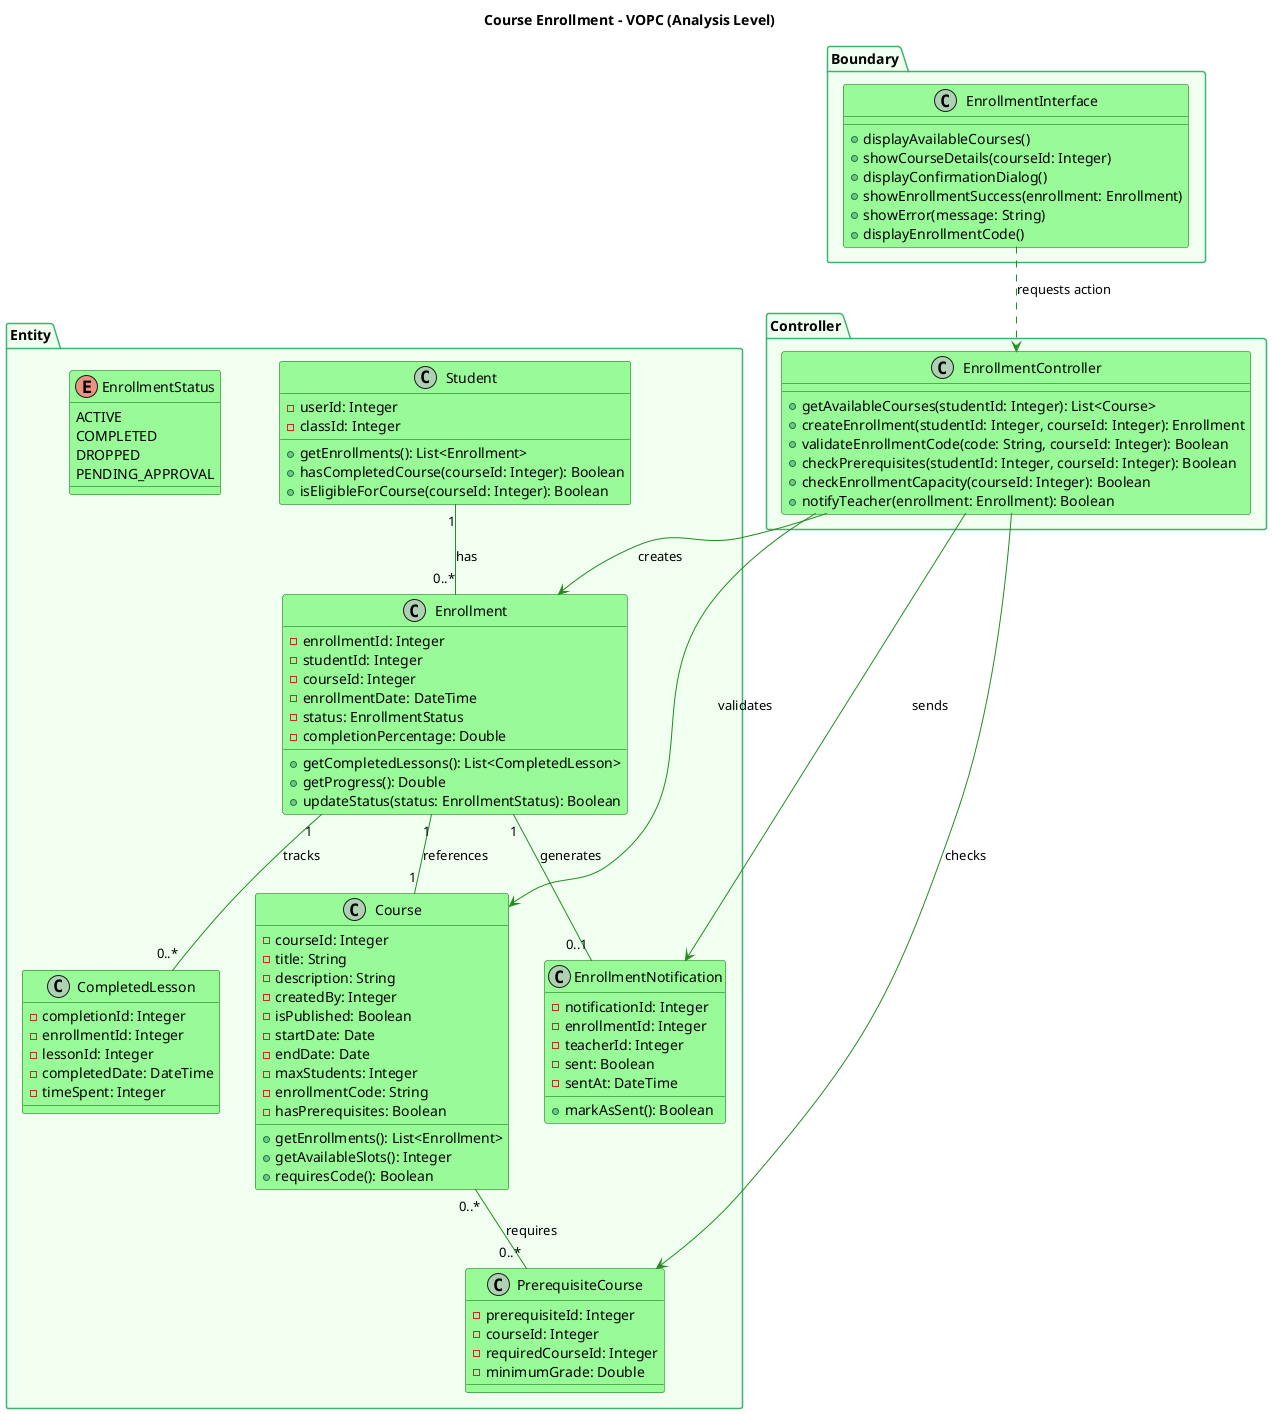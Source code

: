 @startuml
title Course Enrollment - VOPC (Analysis Level)

skinparam class {
  BackgroundColor PaleGreen
  ArrowColor ForestGreen
  BorderColor DarkGreen
}

skinparam package {
  BackgroundColor Honeydew
  BorderColor MediumSeaGreen
}

package "Boundary" {
  class "EnrollmentInterface" as EI {
    + displayAvailableCourses()
    + showCourseDetails(courseId: Integer)
    + displayConfirmationDialog()
    + showEnrollmentSuccess(enrollment: Enrollment)
    + showError(message: String)
    + displayEnrollmentCode()
  }
}

package "Controller" {
  class "EnrollmentController" as EC {
    + getAvailableCourses(studentId: Integer): List<Course>
    + createEnrollment(studentId: Integer, courseId: Integer): Enrollment
    + validateEnrollmentCode(code: String, courseId: Integer): Boolean
    + checkPrerequisites(studentId: Integer, courseId: Integer): Boolean
    + checkEnrollmentCapacity(courseId: Integer): Boolean
    + notifyTeacher(enrollment: Enrollment): Boolean
  }
}

package "Entity" {
  class "Course" as C {
    - courseId: Integer
    - title: String
    - description: String
    - createdBy: Integer
    - isPublished: Boolean
    - startDate: Date
    - endDate: Date
    - maxStudents: Integer
    - enrollmentCode: String
    - hasPrerequisites: Boolean
    + getEnrollments(): List<Enrollment>
    + getAvailableSlots(): Integer
    + requiresCode(): Boolean
  }
  
  class "Enrollment" as E {
    - enrollmentId: Integer
    - studentId: Integer
    - courseId: Integer
    - enrollmentDate: DateTime
    - status: EnrollmentStatus
    - completionPercentage: Double
    + getCompletedLessons(): List<CompletedLesson>
    + getProgress(): Double
    + updateStatus(status: EnrollmentStatus): Boolean
  }
  
  class "Student" as S {
    - userId: Integer
    - classId: Integer
    + getEnrollments(): List<Enrollment>
    + hasCompletedCourse(courseId: Integer): Boolean
    + isEligibleForCourse(courseId: Integer): Boolean
  }
  
  class "CompletedLesson" as CL {
    - completionId: Integer
    - enrollmentId: Integer
    - lessonId: Integer
    - completedDate: DateTime
    - timeSpent: Integer
  }
  
  class "PrerequisiteCourse" as PC {
    - prerequisiteId: Integer
    - courseId: Integer
    - requiredCourseId: Integer
    - minimumGrade: Double
  }
  
  enum "EnrollmentStatus" as ES {
    ACTIVE
    COMPLETED
    DROPPED
    PENDING_APPROVAL
  }
  
  class "EnrollmentNotification" as EN {
    - notificationId: Integer
    - enrollmentId: Integer
    - teacherId: Integer
    - sent: Boolean
    - sentAt: DateTime
    + markAsSent(): Boolean
  }
}

' Relationships
EI ..> EC : requests action
EC --> C : validates
EC --> E : creates
EC --> PC : checks
EC --> EN : sends
S "1" -- "0..*" E : has
E "1" -- "1" C : references
E "1" -- "0..*" CL : tracks
C "0..*" -- "0..*" PC : requires
E "1" -- "0..1" EN : generates

@enduml 